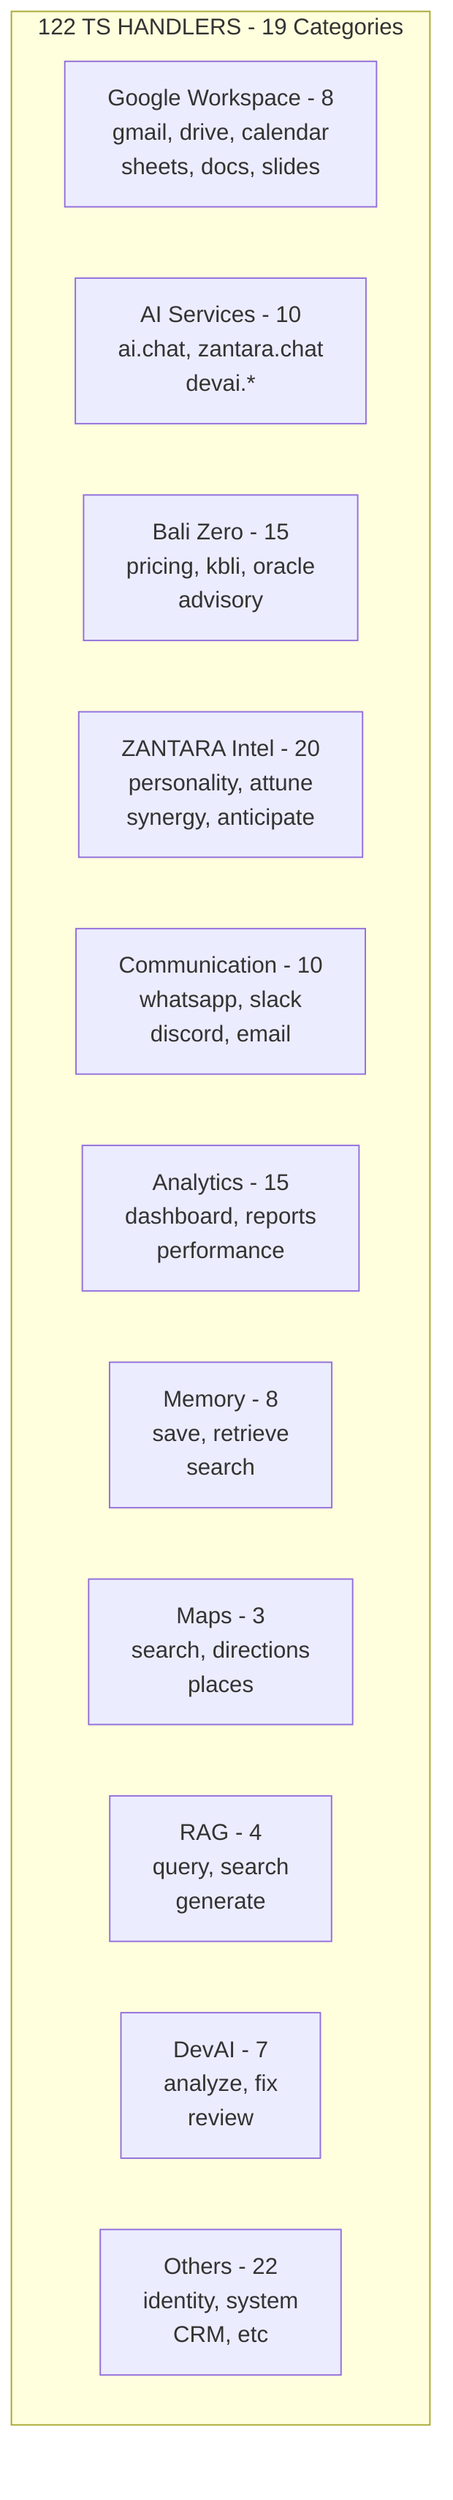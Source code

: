 graph TB
    subgraph "122 TS HANDLERS - 19 Categories"
        H1[Google Workspace - 8<br/>gmail, drive, calendar<br/>sheets, docs, slides]
        H2[AI Services - 10<br/>ai.chat, zantara.chat<br/>devai.*]
        H3[Bali Zero - 15<br/>pricing, kbli, oracle<br/>advisory]
        H4[ZANTARA Intel - 20<br/>personality, attune<br/>synergy, anticipate]
        H5[Communication - 10<br/>whatsapp, slack<br/>discord, email]
        H6[Analytics - 15<br/>dashboard, reports<br/>performance]
        H7[Memory - 8<br/>save, retrieve<br/>search]
        H8[Maps - 3<br/>search, directions<br/>places]
        H9[RAG - 4<br/>query, search<br/>generate]
        H10[DevAI - 7<br/>analyze, fix<br/>review]
        H11[Others - 22<br/>identity, system<br/>CRM, etc]
    end